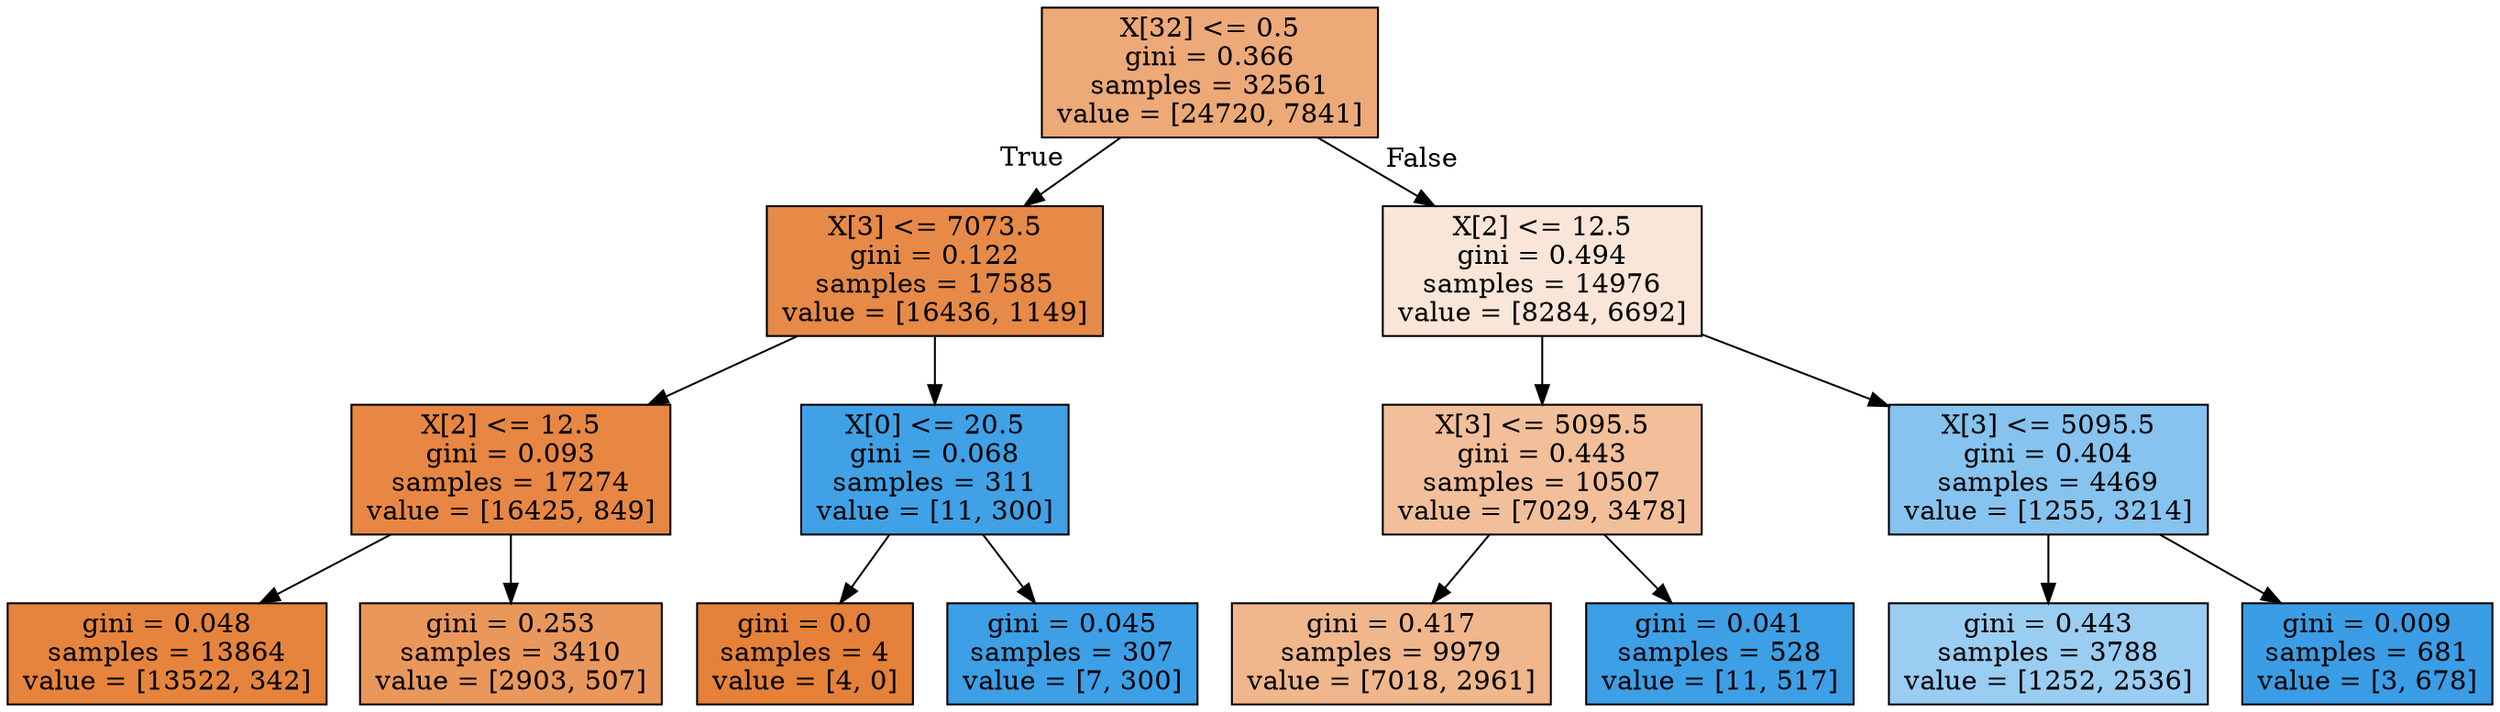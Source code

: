 digraph Tree {
node [shape=box, style="filled", color="black"] ;
0 [label="X[32] <= 0.5\ngini = 0.366\nsamples = 32561\nvalue = [24720, 7841]", fillcolor="#e58139ae"] ;
1 [label="X[3] <= 7073.5\ngini = 0.122\nsamples = 17585\nvalue = [16436, 1149]", fillcolor="#e58139ed"] ;
0 -> 1 [labeldistance=2.5, labelangle=45, headlabel="True"] ;
2 [label="X[2] <= 12.5\ngini = 0.093\nsamples = 17274\nvalue = [16425, 849]", fillcolor="#e58139f2"] ;
1 -> 2 ;
3 [label="gini = 0.048\nsamples = 13864\nvalue = [13522, 342]", fillcolor="#e58139f9"] ;
2 -> 3 ;
4 [label="gini = 0.253\nsamples = 3410\nvalue = [2903, 507]", fillcolor="#e58139d2"] ;
2 -> 4 ;
5 [label="X[0] <= 20.5\ngini = 0.068\nsamples = 311\nvalue = [11, 300]", fillcolor="#399de5f6"] ;
1 -> 5 ;
6 [label="gini = 0.0\nsamples = 4\nvalue = [4, 0]", fillcolor="#e58139ff"] ;
5 -> 6 ;
7 [label="gini = 0.045\nsamples = 307\nvalue = [7, 300]", fillcolor="#399de5f9"] ;
5 -> 7 ;
8 [label="X[2] <= 12.5\ngini = 0.494\nsamples = 14976\nvalue = [8284, 6692]", fillcolor="#e5813931"] ;
0 -> 8 [labeldistance=2.5, labelangle=-45, headlabel="False"] ;
9 [label="X[3] <= 5095.5\ngini = 0.443\nsamples = 10507\nvalue = [7029, 3478]", fillcolor="#e5813981"] ;
8 -> 9 ;
10 [label="gini = 0.417\nsamples = 9979\nvalue = [7018, 2961]", fillcolor="#e5813993"] ;
9 -> 10 ;
11 [label="gini = 0.041\nsamples = 528\nvalue = [11, 517]", fillcolor="#399de5fa"] ;
9 -> 11 ;
12 [label="X[3] <= 5095.5\ngini = 0.404\nsamples = 4469\nvalue = [1255, 3214]", fillcolor="#399de59b"] ;
8 -> 12 ;
13 [label="gini = 0.443\nsamples = 3788\nvalue = [1252, 2536]", fillcolor="#399de581"] ;
12 -> 13 ;
14 [label="gini = 0.009\nsamples = 681\nvalue = [3, 678]", fillcolor="#399de5fe"] ;
12 -> 14 ;
}